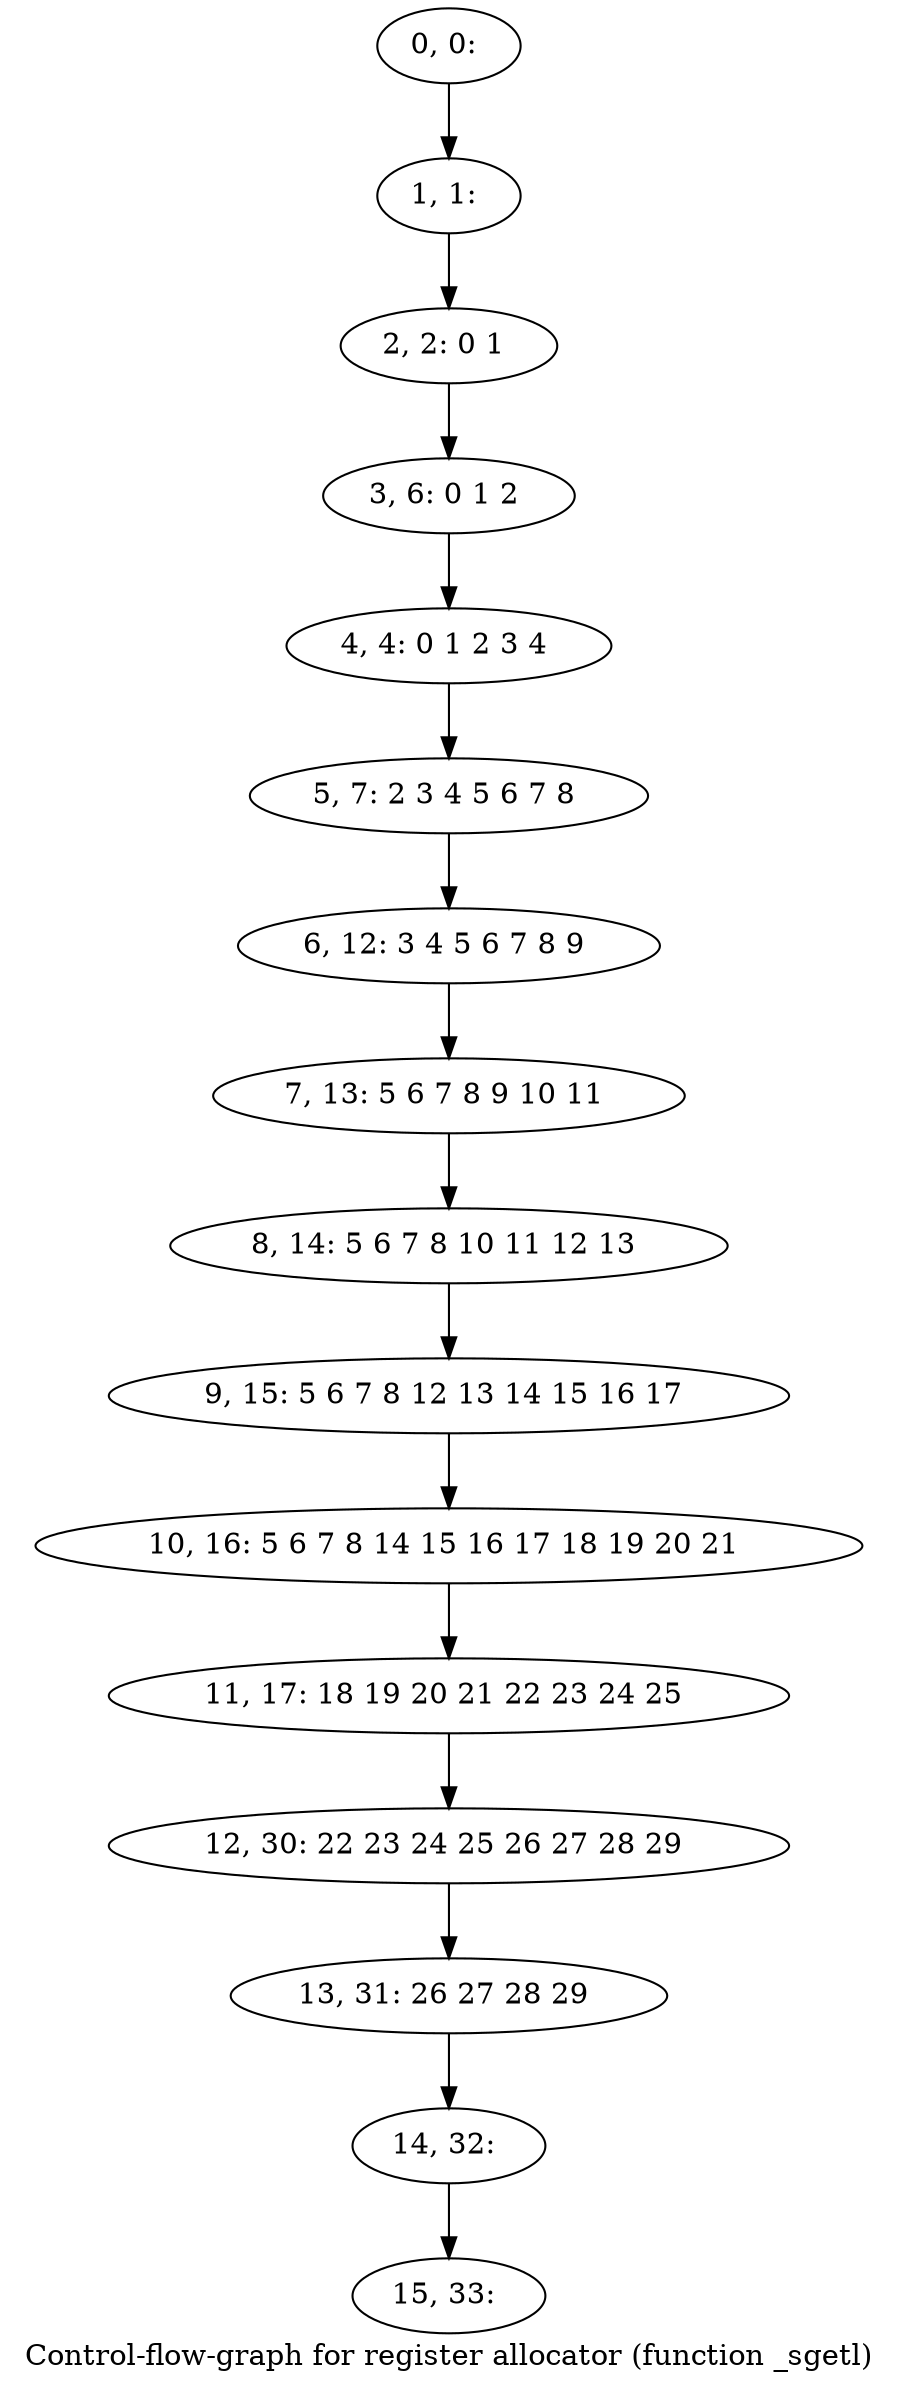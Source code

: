 digraph G {
graph [label="Control-flow-graph for register allocator (function _sgetl)"]
0[label="0, 0: "];
1[label="1, 1: "];
2[label="2, 2: 0 1 "];
3[label="3, 6: 0 1 2 "];
4[label="4, 4: 0 1 2 3 4 "];
5[label="5, 7: 2 3 4 5 6 7 8 "];
6[label="6, 12: 3 4 5 6 7 8 9 "];
7[label="7, 13: 5 6 7 8 9 10 11 "];
8[label="8, 14: 5 6 7 8 10 11 12 13 "];
9[label="9, 15: 5 6 7 8 12 13 14 15 16 17 "];
10[label="10, 16: 5 6 7 8 14 15 16 17 18 19 20 21 "];
11[label="11, 17: 18 19 20 21 22 23 24 25 "];
12[label="12, 30: 22 23 24 25 26 27 28 29 "];
13[label="13, 31: 26 27 28 29 "];
14[label="14, 32: "];
15[label="15, 33: "];
0->1 ;
1->2 ;
2->3 ;
3->4 ;
4->5 ;
5->6 ;
6->7 ;
7->8 ;
8->9 ;
9->10 ;
10->11 ;
11->12 ;
12->13 ;
13->14 ;
14->15 ;
}
